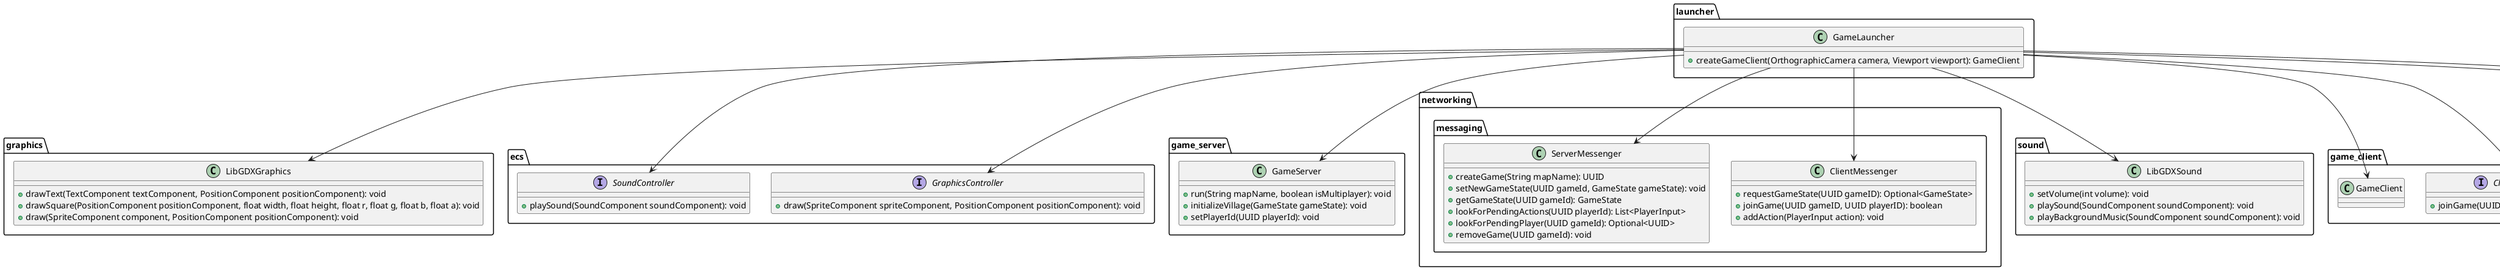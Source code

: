 @startuml
package launcher {
	
	class "GameLauncher" as launcherGameLauncher {
		+createGameClient(OrthographicCamera camera, Viewport viewport): GameClient 
	}
}
package graphics {
	
	class "LibGDXGraphics" as graphicsLibGDXGraphics {
		+drawText(TextComponent textComponent, PositionComponent positionComponent): void 
		+drawSquare(PositionComponent positionComponent, float width, float height, float r, float g, float b, float a): void 
		+draw(SpriteComponent component, PositionComponent positionComponent): void 
	}
}
package ecs {
	
	interface "GraphicsController" as ecsGraphicsController {
		+draw(SpriteComponent spriteComponent, PositionComponent positionComponent): void
	}
	
	interface "SoundController" as ecsSoundController {
		+playSound(SoundComponent soundComponent): void
	}
}
package game_server {
	
	class "GameServer" as game_serverGameServer {
		+run(String mapName, boolean isMultiplayer): void 
		+initializeVillage(GameState gameState): void 
		+setPlayerId(UUID playerId): void 
	}
}
package networking.messaging {
	
	class "ClientMessenger" as networkingmessagingClientMessenger {
		+requestGameState(UUID gameID): Optional<GameState> 
		+joinGame(UUID gameID, UUID playerID): boolean 
		+addAction(PlayerInput action): void 
	}
	
	class "ServerMessenger" as networkingmessagingServerMessenger {
		+createGame(String mapName): UUID 
		+setNewGameState(UUID gameId, GameState gameState): void 
		+getGameState(UUID gameId): GameState 
		+lookForPendingActions(UUID playerId): List<PlayerInput> 
		+lookForPendingPlayer(UUID gameId): Optional<UUID> 
		+removeGame(UUID gameId): void 
	}
}
package sound {
	
	class "LibGDXSound" as soundLibGDXSound {
		+setVolume(int volume): void 
		+playSound(SoundComponent soundComponent): void 
		+playBackgroundMusic(SoundComponent soundComponent): void 
	}
}
package game_client {
	
	class "Controllers" as game_clientControllers {
	}
	
	interface "ClientMessagingController" as game_clientClientMessagingController {
		+joinGame(UUID gameID, UUID playerID): boolean
	}
	
	class "GameClient" as game_clientGameClient {
	}
}
package input {
	
	class "LibGDXInput" as inputLibGDXInput {
		+touchUp(int screenX, int screenY, int pointer, int button): boolean 
		+onTouch(Consumer<TouchLocation> onTouch): void 
		+onRelease(Consumer<TouchLocation> onRelease): void 
		+touchDown(int screenX, int screenY, int pointer, int button): boolean 
	}
}
launcherGameLauncher --> soundLibGDXSound
launcherGameLauncher --> game_serverGameServer
launcherGameLauncher --> networkingmessagingClientMessenger
launcherGameLauncher --> ecsSoundController
launcherGameLauncher --> networkingmessagingServerMessenger
launcherGameLauncher --> game_clientClientMessagingController
launcherGameLauncher --> graphicsLibGDXGraphics
launcherGameLauncher --> game_clientGameClient
launcherGameLauncher --> game_clientControllers
launcherGameLauncher --> inputLibGDXInput
launcherGameLauncher --> ecsGraphicsController
@enduml